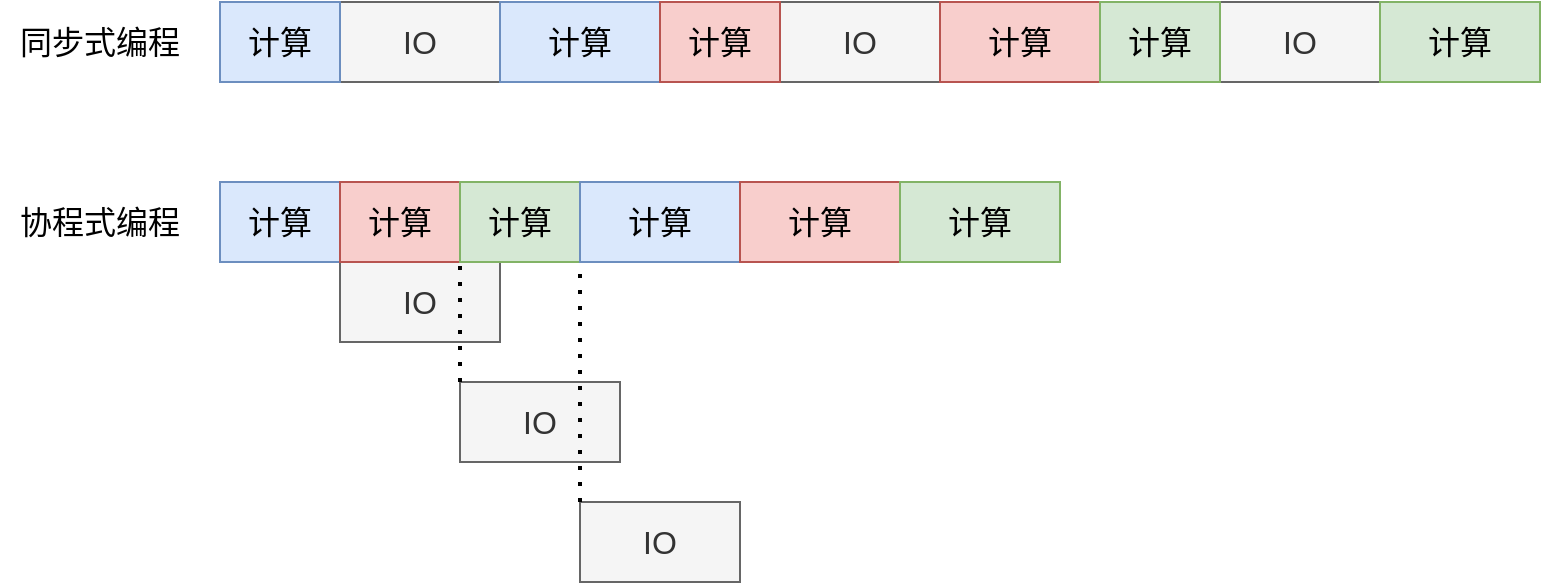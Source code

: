 <mxfile version="26.0.3">
  <diagram name="第 1 页" id="0XD-1JU4RIUbnBhpHcL0">
    <mxGraphModel dx="794" dy="467" grid="1" gridSize="10" guides="1" tooltips="1" connect="1" arrows="1" fold="1" page="1" pageScale="1" pageWidth="827" pageHeight="1169" math="0" shadow="0">
      <root>
        <mxCell id="0" />
        <mxCell id="1" parent="0" />
        <mxCell id="K8NXrhP9iIMU2ijMPEGZ-4" value="&lt;font style=&quot;font-size: 16px;&quot;&gt;IO&lt;/font&gt;" style="rounded=0;whiteSpace=wrap;html=1;fillColor=#f5f5f5;fontColor=#333333;strokeColor=#666666;" vertex="1" parent="1">
          <mxGeometry x="240" y="110" width="80" height="40" as="geometry" />
        </mxCell>
        <mxCell id="K8NXrhP9iIMU2ijMPEGZ-5" value="&lt;font style=&quot;font-size: 16px;&quot;&gt;计算&lt;/font&gt;" style="rounded=0;whiteSpace=wrap;html=1;fillColor=#dae8fc;strokeColor=#6c8ebf;" vertex="1" parent="1">
          <mxGeometry x="180" y="110" width="60" height="40" as="geometry" />
        </mxCell>
        <mxCell id="K8NXrhP9iIMU2ijMPEGZ-6" value="&lt;font style=&quot;font-size: 16px;&quot;&gt;计算&lt;/font&gt;" style="rounded=0;whiteSpace=wrap;html=1;fillColor=#dae8fc;strokeColor=#6c8ebf;" vertex="1" parent="1">
          <mxGeometry x="320" y="110" width="80" height="40" as="geometry" />
        </mxCell>
        <mxCell id="K8NXrhP9iIMU2ijMPEGZ-7" value="&lt;font style=&quot;font-size: 16px;&quot;&gt;IO&lt;/font&gt;" style="rounded=0;whiteSpace=wrap;html=1;fillColor=#f5f5f5;fontColor=#333333;strokeColor=#666666;" vertex="1" parent="1">
          <mxGeometry x="460" y="110" width="80" height="40" as="geometry" />
        </mxCell>
        <mxCell id="K8NXrhP9iIMU2ijMPEGZ-8" value="&lt;font style=&quot;font-size: 16px;&quot;&gt;计算&lt;/font&gt;" style="rounded=0;whiteSpace=wrap;html=1;fillColor=#f8cecc;strokeColor=#b85450;" vertex="1" parent="1">
          <mxGeometry x="400" y="110" width="60" height="40" as="geometry" />
        </mxCell>
        <mxCell id="K8NXrhP9iIMU2ijMPEGZ-9" value="&lt;font style=&quot;font-size: 16px;&quot;&gt;计算&lt;/font&gt;" style="rounded=0;whiteSpace=wrap;html=1;fillColor=#f8cecc;strokeColor=#b85450;" vertex="1" parent="1">
          <mxGeometry x="540" y="110" width="80" height="40" as="geometry" />
        </mxCell>
        <mxCell id="K8NXrhP9iIMU2ijMPEGZ-10" value="&lt;font style=&quot;font-size: 16px;&quot;&gt;IO&lt;/font&gt;" style="rounded=0;whiteSpace=wrap;html=1;fillColor=#f5f5f5;fontColor=#333333;strokeColor=#666666;" vertex="1" parent="1">
          <mxGeometry x="680" y="110" width="80" height="40" as="geometry" />
        </mxCell>
        <mxCell id="K8NXrhP9iIMU2ijMPEGZ-11" value="&lt;font style=&quot;font-size: 16px;&quot;&gt;计算&lt;/font&gt;" style="rounded=0;whiteSpace=wrap;html=1;fillColor=#d5e8d4;strokeColor=#82b366;" vertex="1" parent="1">
          <mxGeometry x="620" y="110" width="60" height="40" as="geometry" />
        </mxCell>
        <mxCell id="K8NXrhP9iIMU2ijMPEGZ-12" value="&lt;font style=&quot;font-size: 16px;&quot;&gt;计算&lt;/font&gt;" style="rounded=0;whiteSpace=wrap;html=1;fillColor=#d5e8d4;strokeColor=#82b366;" vertex="1" parent="1">
          <mxGeometry x="760" y="110" width="80" height="40" as="geometry" />
        </mxCell>
        <mxCell id="K8NXrhP9iIMU2ijMPEGZ-13" value="&lt;font style=&quot;font-size: 16px;&quot;&gt;同步式编程&lt;/font&gt;" style="text;html=1;align=center;verticalAlign=middle;whiteSpace=wrap;rounded=0;" vertex="1" parent="1">
          <mxGeometry x="70" y="115" width="100" height="30" as="geometry" />
        </mxCell>
        <mxCell id="K8NXrhP9iIMU2ijMPEGZ-14" value="&lt;font style=&quot;font-size: 16px;&quot;&gt;协程式编程&lt;/font&gt;" style="text;html=1;align=center;verticalAlign=middle;whiteSpace=wrap;rounded=0;" vertex="1" parent="1">
          <mxGeometry x="70" y="205" width="100" height="30" as="geometry" />
        </mxCell>
        <mxCell id="K8NXrhP9iIMU2ijMPEGZ-15" value="&lt;font style=&quot;font-size: 16px;&quot;&gt;计算&lt;/font&gt;" style="rounded=0;whiteSpace=wrap;html=1;fillColor=#dae8fc;strokeColor=#6c8ebf;" vertex="1" parent="1">
          <mxGeometry x="180" y="200" width="60" height="40" as="geometry" />
        </mxCell>
        <mxCell id="K8NXrhP9iIMU2ijMPEGZ-16" value="&lt;font style=&quot;font-size: 16px;&quot;&gt;IO&lt;/font&gt;" style="rounded=0;whiteSpace=wrap;html=1;fillColor=#f5f5f5;fontColor=#333333;strokeColor=#666666;" vertex="1" parent="1">
          <mxGeometry x="240" y="240" width="80" height="40" as="geometry" />
        </mxCell>
        <mxCell id="K8NXrhP9iIMU2ijMPEGZ-17" value="&lt;font style=&quot;font-size: 16px;&quot;&gt;计算&lt;/font&gt;" style="rounded=0;whiteSpace=wrap;html=1;fillColor=#f8cecc;strokeColor=#b85450;" vertex="1" parent="1">
          <mxGeometry x="240" y="200" width="60" height="40" as="geometry" />
        </mxCell>
        <mxCell id="K8NXrhP9iIMU2ijMPEGZ-18" value="&lt;font style=&quot;font-size: 16px;&quot;&gt;IO&lt;/font&gt;" style="rounded=0;whiteSpace=wrap;html=1;fillColor=#f5f5f5;fontColor=#333333;strokeColor=#666666;" vertex="1" parent="1">
          <mxGeometry x="300" y="300" width="80" height="40" as="geometry" />
        </mxCell>
        <mxCell id="K8NXrhP9iIMU2ijMPEGZ-19" value="&lt;font style=&quot;font-size: 16px;&quot;&gt;计算&lt;/font&gt;" style="rounded=0;whiteSpace=wrap;html=1;fillColor=#d5e8d4;strokeColor=#82b366;" vertex="1" parent="1">
          <mxGeometry x="300" y="200" width="60" height="40" as="geometry" />
        </mxCell>
        <mxCell id="K8NXrhP9iIMU2ijMPEGZ-20" value="&lt;font style=&quot;font-size: 16px;&quot;&gt;IO&lt;/font&gt;" style="rounded=0;whiteSpace=wrap;html=1;fillColor=#f5f5f5;fontColor=#333333;strokeColor=#666666;" vertex="1" parent="1">
          <mxGeometry x="360" y="360" width="80" height="40" as="geometry" />
        </mxCell>
        <mxCell id="K8NXrhP9iIMU2ijMPEGZ-21" value="&lt;font style=&quot;font-size: 16px;&quot;&gt;计算&lt;/font&gt;" style="rounded=0;whiteSpace=wrap;html=1;fillColor=#dae8fc;strokeColor=#6c8ebf;" vertex="1" parent="1">
          <mxGeometry x="360" y="200" width="80" height="40" as="geometry" />
        </mxCell>
        <mxCell id="K8NXrhP9iIMU2ijMPEGZ-22" value="&lt;font style=&quot;font-size: 16px;&quot;&gt;计算&lt;/font&gt;" style="rounded=0;whiteSpace=wrap;html=1;fillColor=#f8cecc;strokeColor=#b85450;" vertex="1" parent="1">
          <mxGeometry x="440" y="200" width="80" height="40" as="geometry" />
        </mxCell>
        <mxCell id="K8NXrhP9iIMU2ijMPEGZ-23" value="&lt;font style=&quot;font-size: 16px;&quot;&gt;计算&lt;/font&gt;" style="rounded=0;whiteSpace=wrap;html=1;fillColor=#d5e8d4;strokeColor=#82b366;" vertex="1" parent="1">
          <mxGeometry x="520" y="200" width="80" height="40" as="geometry" />
        </mxCell>
        <mxCell id="K8NXrhP9iIMU2ijMPEGZ-24" value="" style="endArrow=none;dashed=1;html=1;dashPattern=1 3;strokeWidth=2;rounded=0;entryX=0.75;entryY=0;entryDx=0;entryDy=0;exitX=0;exitY=0;exitDx=0;exitDy=0;" edge="1" parent="1" source="K8NXrhP9iIMU2ijMPEGZ-18" target="K8NXrhP9iIMU2ijMPEGZ-16">
          <mxGeometry width="50" height="50" relative="1" as="geometry">
            <mxPoint x="430" y="260" as="sourcePoint" />
            <mxPoint x="480" y="210" as="targetPoint" />
          </mxGeometry>
        </mxCell>
        <mxCell id="K8NXrhP9iIMU2ijMPEGZ-25" value="" style="endArrow=none;dashed=1;html=1;dashPattern=1 3;strokeWidth=2;rounded=0;entryX=0;entryY=1;entryDx=0;entryDy=0;exitX=0;exitY=0;exitDx=0;exitDy=0;" edge="1" parent="1" source="K8NXrhP9iIMU2ijMPEGZ-20" target="K8NXrhP9iIMU2ijMPEGZ-21">
          <mxGeometry width="50" height="50" relative="1" as="geometry">
            <mxPoint x="430" y="260" as="sourcePoint" />
            <mxPoint x="480" y="210" as="targetPoint" />
          </mxGeometry>
        </mxCell>
      </root>
    </mxGraphModel>
  </diagram>
</mxfile>
